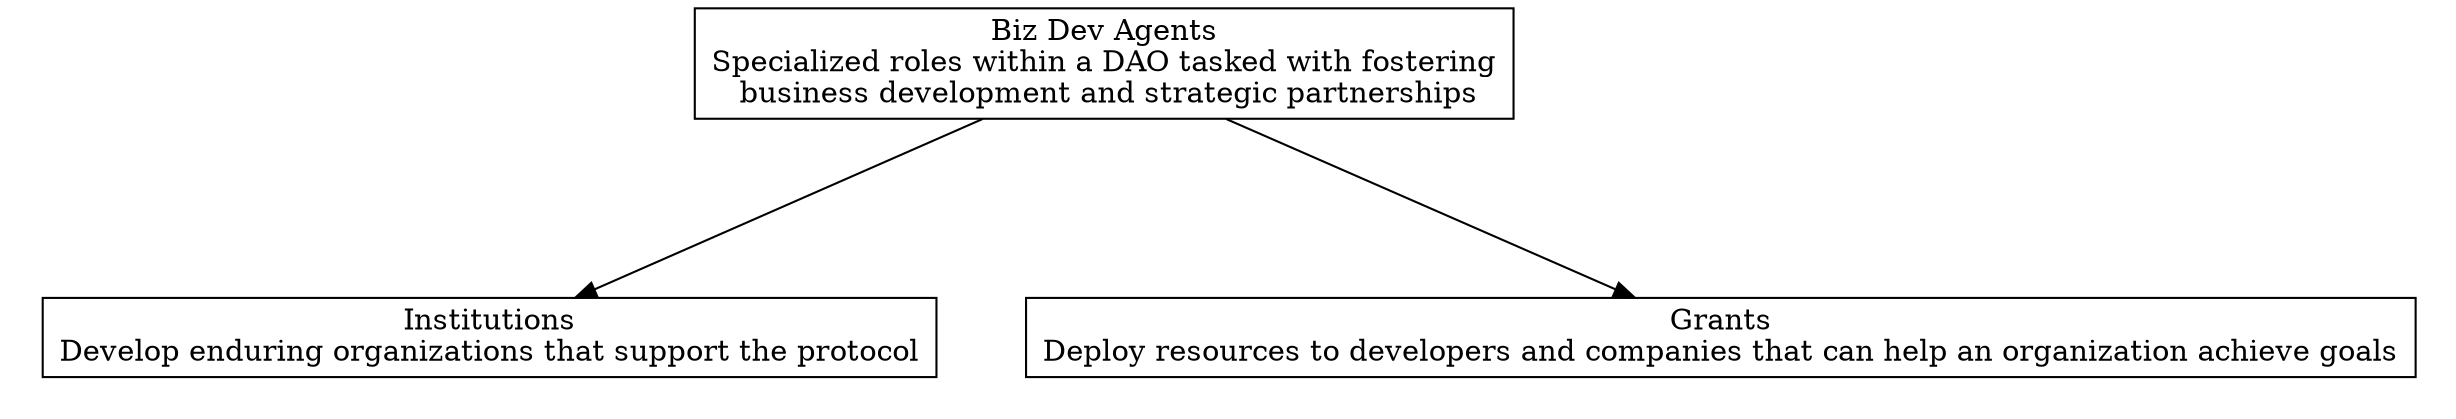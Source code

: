digraph "" {
	graph [nodesep=0.6,
		rankdir=TB,
		ranksep=1.2
	];
	node [label="\N",
		shape=box
	];
	subgraph cluster_descendants {
		graph [rank=min,
			style=invis
		];
		Grants	[label="Grants\nDeploy resources to developers and companies that can help an organization achieve goals"];
		Institutions	[label="Institutions\nDevelop enduring organizations that support the protocol"];
	}
	"Biz Dev Agents"	[label="Biz Dev Agents\nSpecialized roles within a DAO tasked with fostering\n business development and strategic partnerships"];
	"Biz Dev Agents" -> Grants;
	"Biz Dev Agents" -> Institutions;
}
